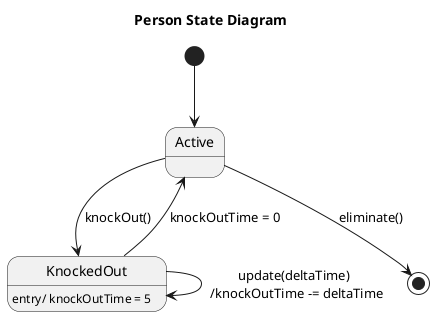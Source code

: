 @startuml person
title Person State Diagram

[*] --> Active
Active --> KnockedOut: knockOut()
KnockedOut --> Active: knockOutTime = 0
KnockedOut --> KnockedOut: update(deltaTime) \n /knockOutTime -= deltaTime

Active --> [*]: eliminate()

KnockedOut: entry/ knockOutTime = 5

@enduml